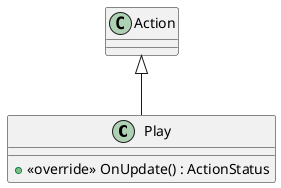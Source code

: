 @startuml
class Play {
    + <<override>> OnUpdate() : ActionStatus
}
Action <|-- Play
@enduml

